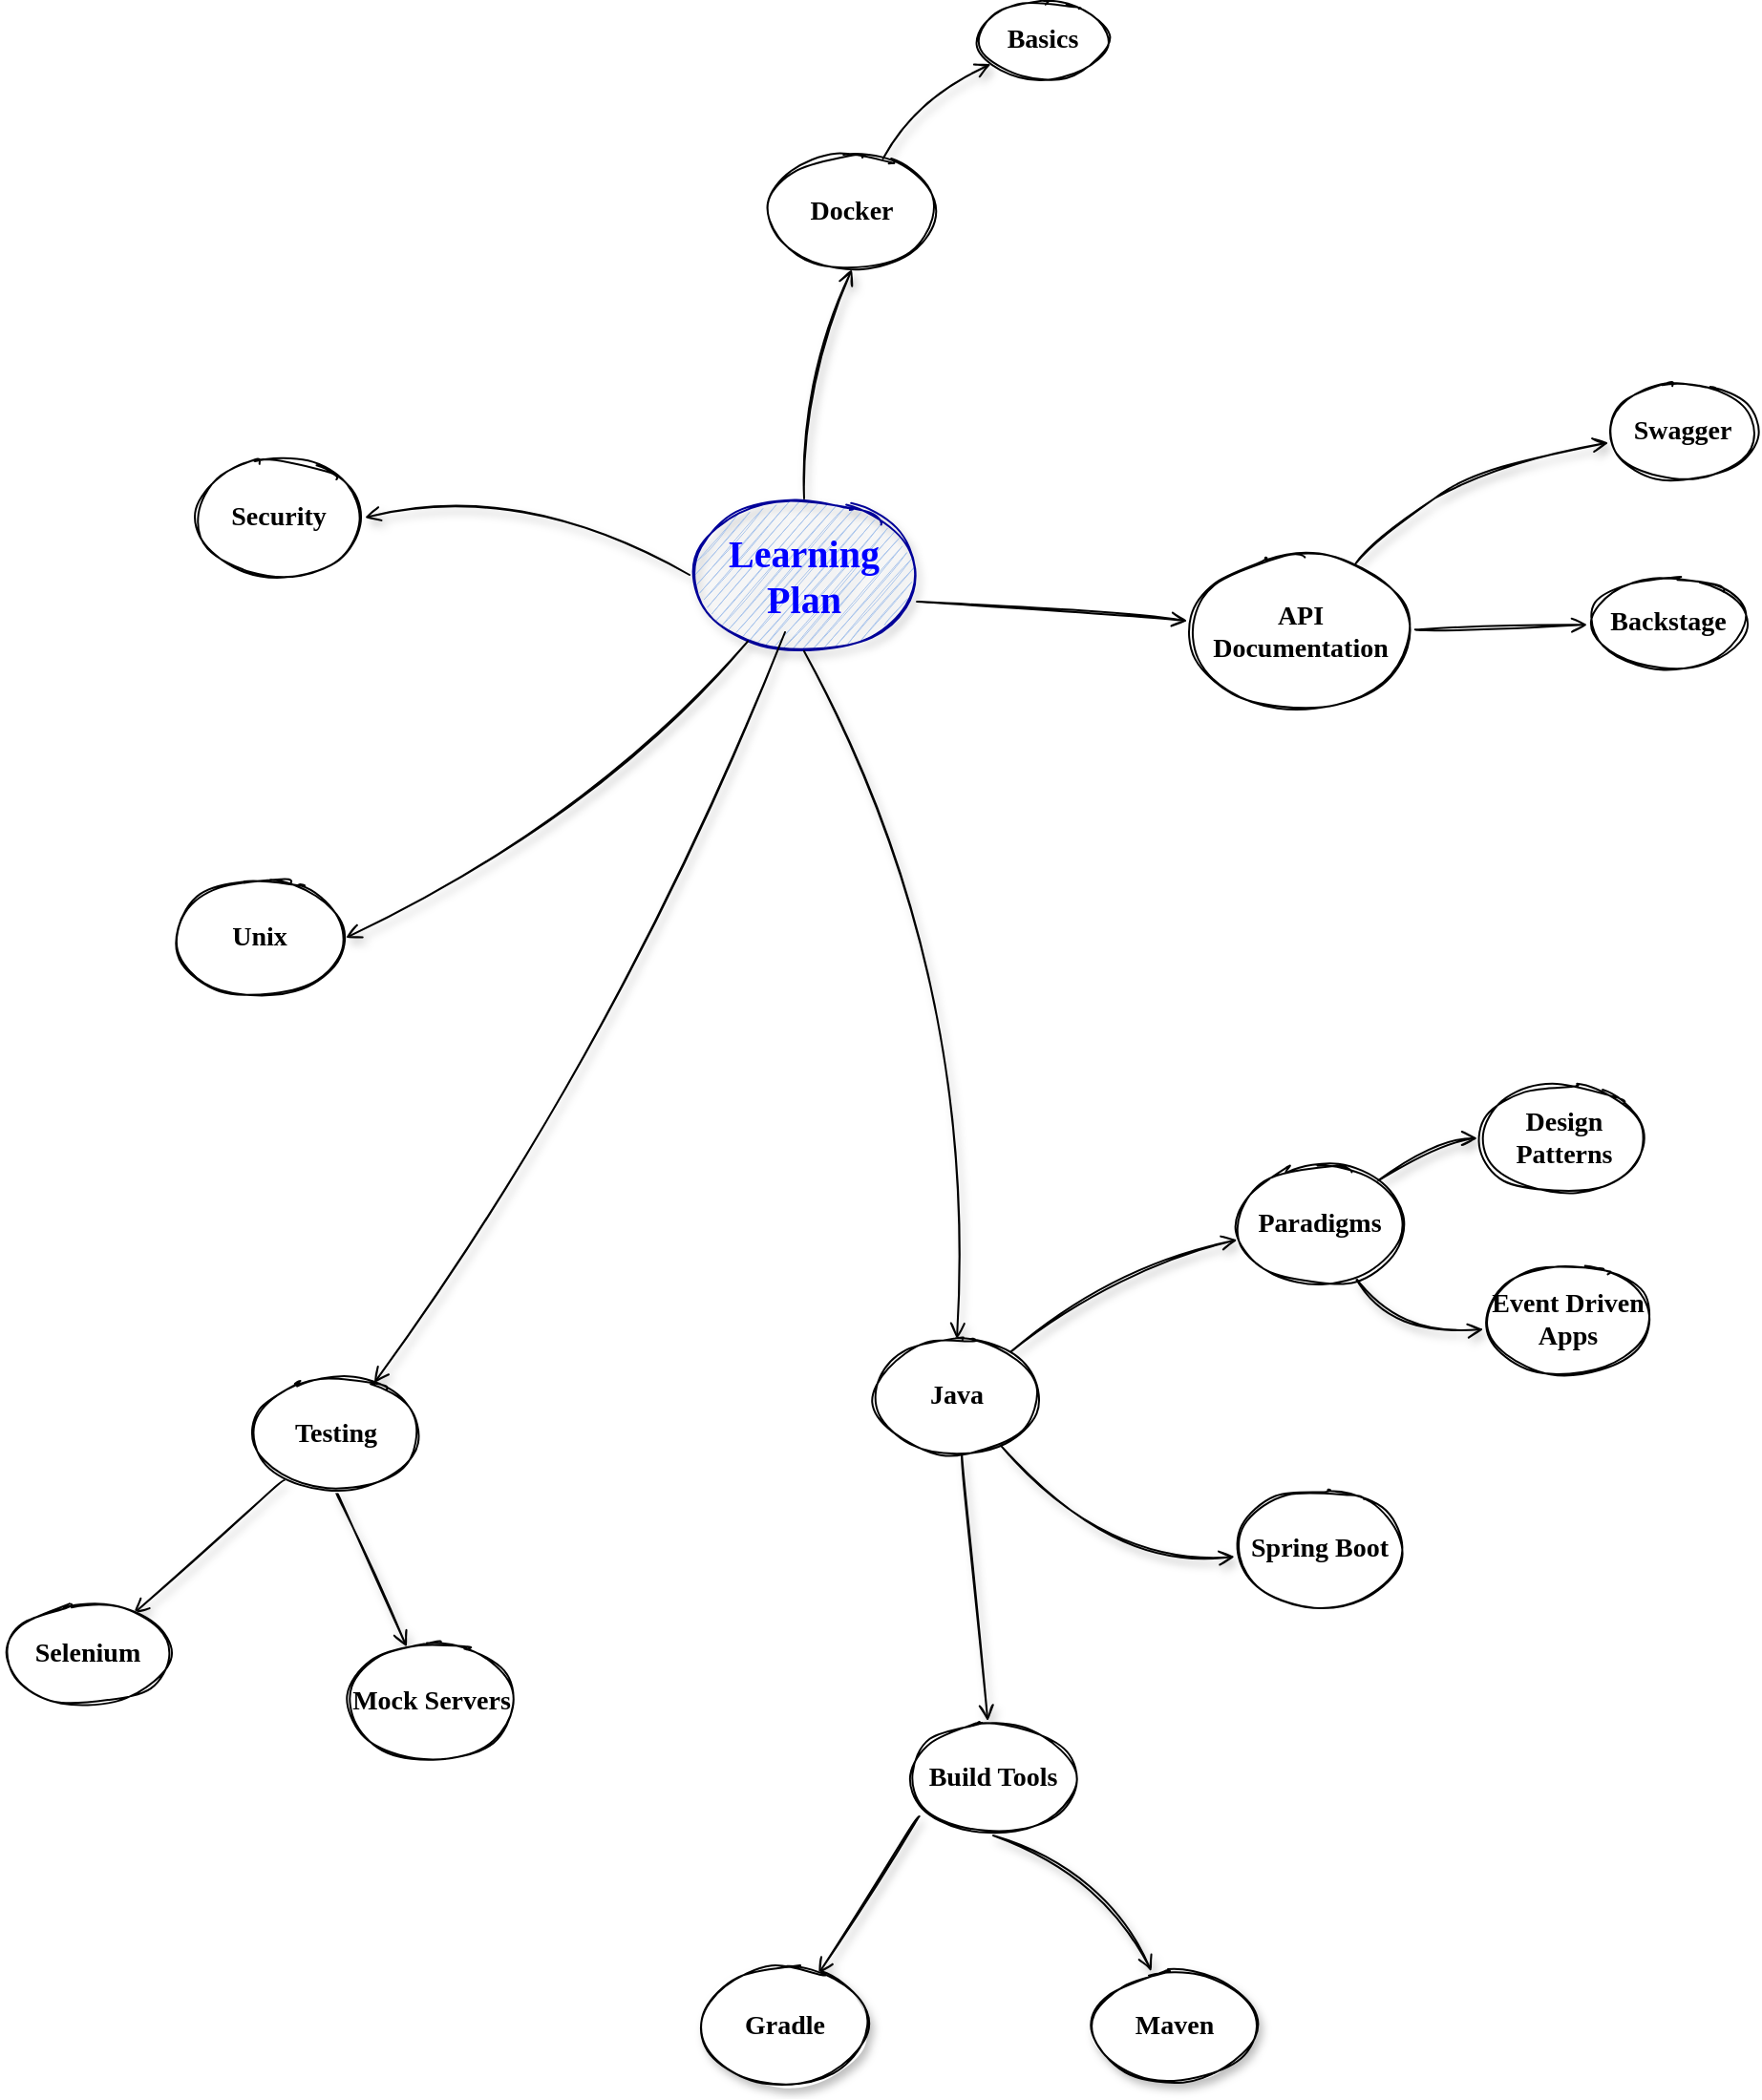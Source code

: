 <mxfile version="18.1.3" type="github">
  <diagram id="uYV7lENQdcqYRm_3bJDJ" name="Learning Outline">
    <mxGraphModel dx="2272" dy="762" grid="1" gridSize="10" guides="1" tooltips="1" connect="1" arrows="1" fold="1" page="1" pageScale="1" pageWidth="850" pageHeight="1100" math="0" shadow="0">
      <root>
        <mxCell id="0" />
        <mxCell id="1" parent="0" />
        <mxCell id="hwHDSwvyFzbsl33l7Glt-1" value="Learning Plan" style="ellipse;whiteSpace=wrap;html=1;rounded=0;shadow=1;comic=0;labelBackgroundColor=none;strokeWidth=1;fontFamily=Comic Sans MS;fontSize=20;align=center;fontStyle=1;fontColor=#0000FF;strokeColor=#000099;sketch=1;fillColor=#A9C4EB;" vertex="1" parent="1">
          <mxGeometry x="160" y="280" width="120" height="80" as="geometry" />
        </mxCell>
        <mxCell id="hwHDSwvyFzbsl33l7Glt-2" value="" style="sketch=1;orthogonalLoop=1;jettySize=auto;html=1;fontSize=14;fontColor=#0000FF;endArrow=open;endFill=0;curved=1;shadow=1;" edge="1" parent="1" source="hwHDSwvyFzbsl33l7Glt-3" target="hwHDSwvyFzbsl33l7Glt-5">
          <mxGeometry relative="1" as="geometry">
            <Array as="points">
              <mxPoint x="280" y="70" />
            </Array>
          </mxGeometry>
        </mxCell>
        <mxCell id="hwHDSwvyFzbsl33l7Glt-3" value="Docker" style="ellipse;whiteSpace=wrap;html=1;rounded=0;shadow=0;comic=0;labelBackgroundColor=none;strokeWidth=1;fontFamily=Comic Sans MS;fontSize=14;align=center;sketch=1;fontStyle=1" vertex="1" parent="1">
          <mxGeometry x="200" y="100" width="90" height="60" as="geometry" />
        </mxCell>
        <mxCell id="hwHDSwvyFzbsl33l7Glt-4" value="" style="endArrow=open;html=1;fontSize=14;fontColor=#0000FF;exitX=0.5;exitY=0;exitDx=0;exitDy=0;sketch=1;entryX=0.5;entryY=1;entryDx=0;entryDy=0;curved=1;endFill=0;shadow=1;" edge="1" parent="1" source="hwHDSwvyFzbsl33l7Glt-1" target="hwHDSwvyFzbsl33l7Glt-3">
          <mxGeometry width="50" height="50" relative="1" as="geometry">
            <mxPoint x="390" y="470" as="sourcePoint" />
            <mxPoint x="440" y="420" as="targetPoint" />
            <Array as="points">
              <mxPoint x="220" y="220" />
            </Array>
          </mxGeometry>
        </mxCell>
        <mxCell id="hwHDSwvyFzbsl33l7Glt-5" value="Basics" style="ellipse;whiteSpace=wrap;html=1;rounded=0;shadow=0;comic=0;labelBackgroundColor=none;strokeWidth=1;fontFamily=Comic Sans MS;fontSize=14;align=center;sketch=1;fontStyle=1;" vertex="1" parent="1">
          <mxGeometry x="310" y="20" width="70" height="40" as="geometry" />
        </mxCell>
        <mxCell id="hwHDSwvyFzbsl33l7Glt-6" value="Unix" style="ellipse;whiteSpace=wrap;html=1;rounded=0;shadow=0;comic=0;labelBackgroundColor=none;strokeWidth=1;fontFamily=Comic Sans MS;fontSize=14;align=center;sketch=1;fontStyle=1" vertex="1" parent="1">
          <mxGeometry x="-110" y="480" width="90" height="60" as="geometry" />
        </mxCell>
        <mxCell id="hwHDSwvyFzbsl33l7Glt-7" value="" style="endArrow=open;html=1;fontSize=14;fontColor=#0000FF;sketch=1;entryX=1;entryY=0.5;entryDx=0;entryDy=0;curved=1;endFill=0;shadow=1;" edge="1" parent="1" source="hwHDSwvyFzbsl33l7Glt-1" target="hwHDSwvyFzbsl33l7Glt-6">
          <mxGeometry width="50" height="50" relative="1" as="geometry">
            <mxPoint x="292.97" y="414" as="sourcePoint" />
            <mxPoint x="450" y="510" as="targetPoint" />
            <Array as="points">
              <mxPoint x="110" y="450" />
            </Array>
          </mxGeometry>
        </mxCell>
        <mxCell id="hwHDSwvyFzbsl33l7Glt-8" value="" style="edgeStyle=none;shape=connector;curved=1;rounded=1;sketch=1;orthogonalLoop=1;jettySize=auto;html=1;labelBackgroundColor=default;fontFamily=Helvetica;fontSize=14;fontColor=#0000FF;endArrow=open;endFill=0;strokeColor=default;shadow=1;" edge="1" parent="1" source="hwHDSwvyFzbsl33l7Glt-14" target="hwHDSwvyFzbsl33l7Glt-18">
          <mxGeometry relative="1" as="geometry">
            <Array as="points">
              <mxPoint x="385" y="680" />
            </Array>
          </mxGeometry>
        </mxCell>
        <mxCell id="hwHDSwvyFzbsl33l7Glt-9" value="" style="edgeStyle=none;shape=connector;curved=1;rounded=1;sketch=1;orthogonalLoop=1;jettySize=auto;html=1;labelBackgroundColor=default;fontFamily=Comic Sans MS;fontSize=14;fontColor=default;endArrow=open;endFill=0;strokeColor=default;shadow=1;exitX=0.5;exitY=1;exitDx=0;exitDy=0;" edge="1" parent="1" source="hwHDSwvyFzbsl33l7Glt-21" target="hwHDSwvyFzbsl33l7Glt-19">
          <mxGeometry relative="1" as="geometry">
            <mxPoint x="350" y="1000" as="sourcePoint" />
            <Array as="points">
              <mxPoint x="380" y="1000" />
            </Array>
          </mxGeometry>
        </mxCell>
        <mxCell id="hwHDSwvyFzbsl33l7Glt-10" value="" style="edgeStyle=none;shape=connector;curved=1;rounded=1;sketch=1;orthogonalLoop=1;jettySize=auto;html=1;labelBackgroundColor=default;fontFamily=Comic Sans MS;fontSize=14;fontColor=default;endArrow=open;endFill=0;strokeColor=default;exitX=0.07;exitY=0.833;exitDx=0;exitDy=0;exitPerimeter=0;shadow=1;" edge="1" parent="1" source="hwHDSwvyFzbsl33l7Glt-21" target="hwHDSwvyFzbsl33l7Glt-20">
          <mxGeometry relative="1" as="geometry" />
        </mxCell>
        <mxCell id="hwHDSwvyFzbsl33l7Glt-11" value="" style="edgeStyle=none;shape=connector;curved=1;rounded=1;sketch=1;orthogonalLoop=1;jettySize=auto;html=1;labelBackgroundColor=default;fontFamily=Comic Sans MS;fontSize=14;fontColor=default;endArrow=open;endFill=0;strokeColor=default;shadow=1;" edge="1" parent="1" source="hwHDSwvyFzbsl33l7Glt-14" target="hwHDSwvyFzbsl33l7Glt-21">
          <mxGeometry relative="1" as="geometry" />
        </mxCell>
        <mxCell id="hwHDSwvyFzbsl33l7Glt-12" value="" style="edgeStyle=none;shape=connector;curved=1;rounded=1;sketch=1;orthogonalLoop=1;jettySize=auto;html=1;labelBackgroundColor=default;fontFamily=Helvetica;fontSize=14;fontColor=#0000FF;endArrow=open;endFill=0;strokeColor=default;shadow=1;" edge="1" parent="1" target="hwHDSwvyFzbsl33l7Glt-26">
          <mxGeometry relative="1" as="geometry">
            <mxPoint x="210" y="350" as="sourcePoint" />
            <Array as="points">
              <mxPoint x="130" y="560" />
            </Array>
          </mxGeometry>
        </mxCell>
        <mxCell id="hwHDSwvyFzbsl33l7Glt-13" value="" style="edgeStyle=none;shape=connector;curved=1;rounded=1;sketch=1;orthogonalLoop=1;jettySize=auto;html=1;labelBackgroundColor=default;fontFamily=Helvetica;fontSize=14;fontColor=#0000FF;endArrow=open;endFill=0;strokeColor=default;shadow=1;" edge="1" parent="1" source="hwHDSwvyFzbsl33l7Glt-14" target="hwHDSwvyFzbsl33l7Glt-33">
          <mxGeometry relative="1" as="geometry">
            <Array as="points">
              <mxPoint x="380" y="840" />
            </Array>
          </mxGeometry>
        </mxCell>
        <mxCell id="hwHDSwvyFzbsl33l7Glt-14" value="Java" style="ellipse;whiteSpace=wrap;html=1;rounded=0;shadow=0;comic=0;labelBackgroundColor=none;strokeWidth=1;fontFamily=Comic Sans MS;fontSize=14;align=center;sketch=1;fontStyle=1" vertex="1" parent="1">
          <mxGeometry x="255" y="720" width="90" height="60" as="geometry" />
        </mxCell>
        <mxCell id="hwHDSwvyFzbsl33l7Glt-15" value="" style="endArrow=open;html=1;fontSize=14;fontColor=#0000FF;sketch=1;entryX=0.5;entryY=0;entryDx=0;entryDy=0;curved=1;endFill=0;exitX=0.5;exitY=1;exitDx=0;exitDy=0;shadow=1;" edge="1" parent="1" source="hwHDSwvyFzbsl33l7Glt-1" target="hwHDSwvyFzbsl33l7Glt-14">
          <mxGeometry width="50" height="50" relative="1" as="geometry">
            <mxPoint x="274.633" y="362.577" as="sourcePoint" />
            <mxPoint x="420" y="430" as="targetPoint" />
            <Array as="points">
              <mxPoint x="310" y="520" />
            </Array>
          </mxGeometry>
        </mxCell>
        <mxCell id="hwHDSwvyFzbsl33l7Glt-16" value="" style="edgeStyle=none;shape=connector;curved=1;rounded=1;sketch=1;orthogonalLoop=1;jettySize=auto;html=1;labelBackgroundColor=default;fontFamily=Helvetica;fontSize=14;fontColor=#0000FF;endArrow=open;endFill=0;strokeColor=default;shadow=1;" edge="1" parent="1" source="hwHDSwvyFzbsl33l7Glt-18" target="hwHDSwvyFzbsl33l7Glt-22">
          <mxGeometry relative="1" as="geometry">
            <Array as="points">
              <mxPoint x="550" y="615" />
            </Array>
          </mxGeometry>
        </mxCell>
        <mxCell id="hwHDSwvyFzbsl33l7Glt-17" value="" style="edgeStyle=none;shape=connector;curved=1;rounded=1;sketch=1;orthogonalLoop=1;jettySize=auto;html=1;labelBackgroundColor=default;fontFamily=Helvetica;fontSize=14;fontColor=#0000FF;endArrow=open;endFill=0;strokeColor=default;shadow=1;" edge="1" parent="1" source="hwHDSwvyFzbsl33l7Glt-18" target="hwHDSwvyFzbsl33l7Glt-23">
          <mxGeometry relative="1" as="geometry">
            <Array as="points">
              <mxPoint x="530" y="720" />
            </Array>
          </mxGeometry>
        </mxCell>
        <mxCell id="hwHDSwvyFzbsl33l7Glt-18" value="Paradigms" style="ellipse;whiteSpace=wrap;html=1;rounded=0;shadow=0;comic=0;labelBackgroundColor=none;strokeWidth=1;fontFamily=Comic Sans MS;fontSize=14;align=center;sketch=1;fontStyle=1" vertex="1" parent="1">
          <mxGeometry x="445" y="630" width="90" height="60" as="geometry" />
        </mxCell>
        <mxCell id="hwHDSwvyFzbsl33l7Glt-19" value="Maven" style="ellipse;whiteSpace=wrap;html=1;rounded=0;shadow=1;comic=0;labelBackgroundColor=none;strokeWidth=1;fontFamily=Comic Sans MS;fontSize=14;align=center;sketch=1;fontStyle=1" vertex="1" parent="1">
          <mxGeometry x="369" y="1050" width="90" height="60" as="geometry" />
        </mxCell>
        <mxCell id="hwHDSwvyFzbsl33l7Glt-20" value="Gradle" style="ellipse;whiteSpace=wrap;html=1;rounded=0;shadow=1;comic=0;labelBackgroundColor=none;strokeWidth=1;fontFamily=Comic Sans MS;fontSize=14;align=center;sketch=1;fontStyle=1" vertex="1" parent="1">
          <mxGeometry x="165" y="1050" width="90" height="60" as="geometry" />
        </mxCell>
        <mxCell id="hwHDSwvyFzbsl33l7Glt-21" value="Build Tools" style="ellipse;whiteSpace=wrap;html=1;rounded=0;shadow=0;comic=0;labelBackgroundColor=none;strokeWidth=1;fontFamily=Comic Sans MS;fontSize=14;align=center;sketch=1;fontStyle=1" vertex="1" parent="1">
          <mxGeometry x="274" y="920" width="90" height="60" as="geometry" />
        </mxCell>
        <mxCell id="hwHDSwvyFzbsl33l7Glt-22" value="Design Patterns" style="ellipse;whiteSpace=wrap;html=1;rounded=0;shadow=0;comic=0;labelBackgroundColor=none;strokeWidth=1;fontFamily=Comic Sans MS;fontSize=14;align=center;sketch=1;fontStyle=1" vertex="1" parent="1">
          <mxGeometry x="572.5" y="585" width="90" height="60" as="geometry" />
        </mxCell>
        <mxCell id="hwHDSwvyFzbsl33l7Glt-23" value="Event Driven Apps" style="ellipse;whiteSpace=wrap;html=1;rounded=0;shadow=0;comic=0;labelBackgroundColor=none;strokeWidth=1;fontFamily=Comic Sans MS;fontSize=14;align=center;sketch=1;fontStyle=1" vertex="1" parent="1">
          <mxGeometry x="575" y="680" width="90" height="60" as="geometry" />
        </mxCell>
        <mxCell id="hwHDSwvyFzbsl33l7Glt-24" value="" style="edgeStyle=none;shape=connector;curved=1;rounded=1;sketch=1;orthogonalLoop=1;jettySize=auto;html=1;labelBackgroundColor=default;fontFamily=Helvetica;fontSize=14;fontColor=#0000FF;endArrow=open;endFill=0;strokeColor=default;exitX=0.5;exitY=1;exitDx=0;exitDy=0;shadow=1;" edge="1" parent="1" source="hwHDSwvyFzbsl33l7Glt-26" target="hwHDSwvyFzbsl33l7Glt-34">
          <mxGeometry relative="1" as="geometry" />
        </mxCell>
        <mxCell id="hwHDSwvyFzbsl33l7Glt-25" value="" style="edgeStyle=none;shape=connector;curved=1;rounded=1;sketch=1;orthogonalLoop=1;jettySize=auto;html=1;labelBackgroundColor=default;fontFamily=Helvetica;fontSize=14;fontColor=#0000FF;endArrow=open;endFill=0;strokeColor=default;shadow=1;" edge="1" parent="1" source="hwHDSwvyFzbsl33l7Glt-26" target="hwHDSwvyFzbsl33l7Glt-35">
          <mxGeometry relative="1" as="geometry" />
        </mxCell>
        <mxCell id="hwHDSwvyFzbsl33l7Glt-26" value="Testing" style="ellipse;whiteSpace=wrap;html=1;rounded=0;shadow=0;comic=0;labelBackgroundColor=none;strokeWidth=1;fontFamily=Comic Sans MS;fontSize=14;align=center;sketch=1;fontStyle=1" vertex="1" parent="1">
          <mxGeometry x="-70" y="740" width="90" height="60" as="geometry" />
        </mxCell>
        <mxCell id="hwHDSwvyFzbsl33l7Glt-27" value="" style="edgeStyle=none;shape=connector;curved=1;rounded=1;sketch=1;orthogonalLoop=1;jettySize=auto;html=1;labelBackgroundColor=default;fontFamily=Helvetica;fontSize=14;fontColor=#0000FF;endArrow=open;endFill=0;strokeColor=default;shadow=1;" edge="1" parent="1" source="hwHDSwvyFzbsl33l7Glt-29" target="hwHDSwvyFzbsl33l7Glt-31">
          <mxGeometry relative="1" as="geometry">
            <Array as="points">
              <mxPoint x="520" y="300" />
              <mxPoint x="580" y="260" />
            </Array>
          </mxGeometry>
        </mxCell>
        <mxCell id="hwHDSwvyFzbsl33l7Glt-28" value="" style="edgeStyle=none;shape=connector;curved=1;rounded=1;sketch=1;orthogonalLoop=1;jettySize=auto;html=1;labelBackgroundColor=default;fontFamily=Comic Sans MS;fontSize=14;fontColor=default;endArrow=open;endFill=0;strokeColor=default;" edge="1" parent="1" source="hwHDSwvyFzbsl33l7Glt-29" target="hwHDSwvyFzbsl33l7Glt-36">
          <mxGeometry relative="1" as="geometry" />
        </mxCell>
        <mxCell id="hwHDSwvyFzbsl33l7Glt-29" value="API Documentation" style="ellipse;whiteSpace=wrap;html=1;rounded=0;shadow=0;comic=0;labelBackgroundColor=none;strokeWidth=1;fontFamily=Comic Sans MS;fontSize=14;align=center;sketch=1;fontStyle=1" vertex="1" parent="1">
          <mxGeometry x="420" y="310" width="120" height="80" as="geometry" />
        </mxCell>
        <mxCell id="hwHDSwvyFzbsl33l7Glt-30" value="" style="endArrow=open;html=1;fontSize=14;fontColor=#0000FF;exitX=0.992;exitY=0.675;exitDx=0;exitDy=0;exitPerimeter=0;sketch=1;curved=1;endFill=0;" edge="1" parent="1" source="hwHDSwvyFzbsl33l7Glt-1" target="hwHDSwvyFzbsl33l7Glt-29">
          <mxGeometry width="50" height="50" relative="1" as="geometry">
            <mxPoint x="293.96" y="322" as="sourcePoint" />
            <mxPoint x="390" y="270" as="targetPoint" />
            <Array as="points">
              <mxPoint x="380" y="340" />
            </Array>
          </mxGeometry>
        </mxCell>
        <mxCell id="hwHDSwvyFzbsl33l7Glt-31" value="Swagger" style="ellipse;whiteSpace=wrap;html=1;rounded=0;shadow=0;comic=0;labelBackgroundColor=none;strokeWidth=1;fontFamily=Comic Sans MS;fontSize=14;align=center;sketch=1;fontStyle=1" vertex="1" parent="1">
          <mxGeometry x="640" y="220" width="80" height="50" as="geometry" />
        </mxCell>
        <mxCell id="hwHDSwvyFzbsl33l7Glt-32" value="Security" style="ellipse;whiteSpace=wrap;html=1;rounded=0;shadow=0;comic=0;labelBackgroundColor=none;strokeWidth=1;fontFamily=Comic Sans MS;fontSize=14;align=center;sketch=1;fontStyle=1" vertex="1" parent="1">
          <mxGeometry x="-100" y="260" width="90" height="60" as="geometry" />
        </mxCell>
        <mxCell id="hwHDSwvyFzbsl33l7Glt-33" value="Spring Boot" style="ellipse;whiteSpace=wrap;html=1;rounded=0;shadow=0;comic=0;labelBackgroundColor=none;strokeWidth=1;fontFamily=Comic Sans MS;fontSize=14;align=center;sketch=1;fontStyle=1" vertex="1" parent="1">
          <mxGeometry x="445" y="800" width="90" height="60" as="geometry" />
        </mxCell>
        <mxCell id="hwHDSwvyFzbsl33l7Glt-34" value="Mock Servers" style="ellipse;whiteSpace=wrap;html=1;rounded=0;shadow=0;comic=0;labelBackgroundColor=none;strokeWidth=1;fontFamily=Comic Sans MS;fontSize=14;align=center;sketch=1;fontStyle=1" vertex="1" parent="1">
          <mxGeometry x="-20" y="880" width="90" height="60" as="geometry" />
        </mxCell>
        <mxCell id="hwHDSwvyFzbsl33l7Glt-35" value="Selenium" style="ellipse;whiteSpace=wrap;html=1;fontSize=14;fontFamily=Comic Sans MS;rounded=0;shadow=0;comic=0;labelBackgroundColor=none;strokeWidth=1;sketch=1;fontStyle=1;" vertex="1" parent="1">
          <mxGeometry x="-200" y="860" width="90" height="50" as="geometry" />
        </mxCell>
        <mxCell id="hwHDSwvyFzbsl33l7Glt-36" value="&lt;span style=&quot;&quot;&gt;Backstage&lt;/span&gt;" style="ellipse;whiteSpace=wrap;html=1;fontSize=14;fontFamily=Comic Sans MS;rounded=0;shadow=0;comic=0;labelBackgroundColor=none;strokeWidth=1;sketch=1;fontStyle=1;" vertex="1" parent="1">
          <mxGeometry x="630" y="320" width="85" height="50" as="geometry" />
        </mxCell>
        <mxCell id="hwHDSwvyFzbsl33l7Glt-37" value="" style="edgeStyle=none;shape=connector;curved=1;rounded=1;sketch=1;orthogonalLoop=1;jettySize=auto;html=1;labelBackgroundColor=default;fontFamily=Comic Sans MS;fontSize=14;fontColor=default;endArrow=open;endFill=0;strokeColor=default;shadow=1;entryX=1;entryY=0.5;entryDx=0;entryDy=0;exitX=0;exitY=0.5;exitDx=0;exitDy=0;" edge="1" parent="1" source="hwHDSwvyFzbsl33l7Glt-1" target="hwHDSwvyFzbsl33l7Glt-32">
          <mxGeometry relative="1" as="geometry">
            <mxPoint x="312.768" y="789.943" as="sourcePoint" />
            <mxPoint x="326.22" y="930.057" as="targetPoint" />
            <Array as="points">
              <mxPoint x="70" y="270" />
            </Array>
          </mxGeometry>
        </mxCell>
      </root>
    </mxGraphModel>
  </diagram>
</mxfile>
